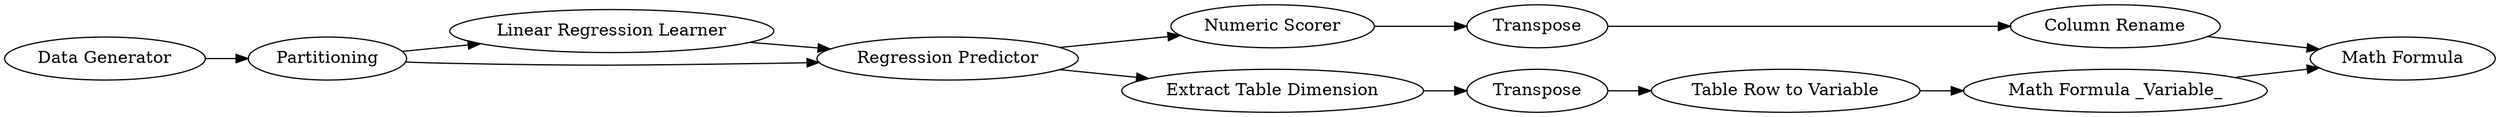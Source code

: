 digraph {
	12 -> 13
	1 -> 4
	4 -> 2
	4 -> 3
	14 -> 8
	13 -> 14
	3 -> 5
	10 -> 8
	3 -> 11
	11 -> 12
	9 -> 10
	2 -> 3
	5 -> 9
	5 [label="Numeric Scorer"]
	14 [label="Math Formula _Variable_"]
	13 [label="Table Row to Variable"]
	1 [label="Data Generator"]
	9 [label=Transpose]
	11 [label="Extract Table Dimension"]
	4 [label=Partitioning]
	8 [label="Math Formula"]
	12 [label=Transpose]
	3 [label="Regression Predictor"]
	2 [label="Linear Regression Learner"]
	10 [label="Column Rename"]
	rankdir=LR
}
